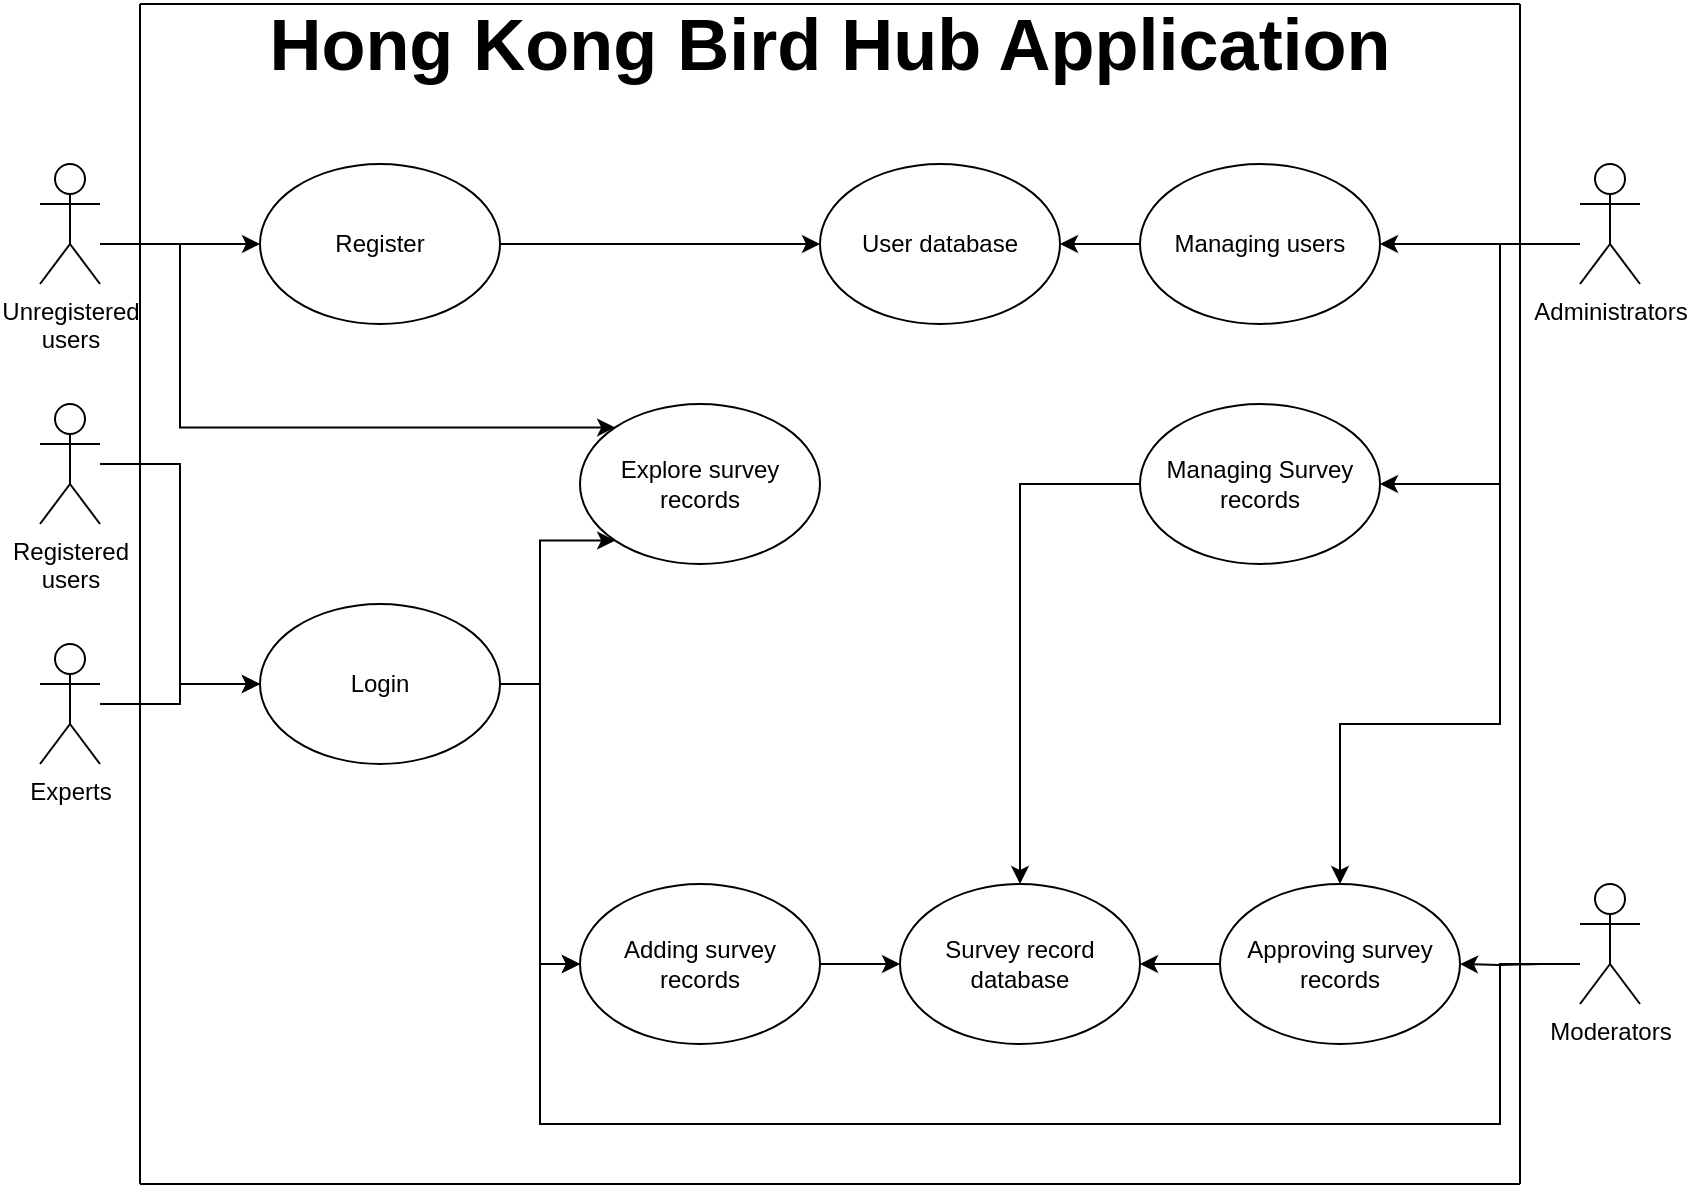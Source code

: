 <mxfile version="20.7.4" type="device"><diagram id="7mmZ396hfZqRSAcaD1li" name="第 1 页"><mxGraphModel dx="1728" dy="997" grid="1" gridSize="10" guides="1" tooltips="1" connect="1" arrows="1" fold="1" page="1" pageScale="1" pageWidth="827" pageHeight="1169" math="0" shadow="0"><root><mxCell id="0"/><mxCell id="1" parent="0"/><mxCell id="HdjVxwIseTKY5JbT1TVL-23" style="edgeStyle=orthogonalEdgeStyle;rounded=0;orthogonalLoop=1;jettySize=auto;html=1;exitX=1;exitY=0.5;exitDx=0;exitDy=0;entryX=0;entryY=0.5;entryDx=0;entryDy=0;" parent="1" source="HdjVxwIseTKY5JbT1TVL-2" target="HdjVxwIseTKY5JbT1TVL-5" edge="1"><mxGeometry relative="1" as="geometry"/></mxCell><mxCell id="nmcWdU7m3A6HRwe4trGc-4" style="edgeStyle=orthogonalEdgeStyle;rounded=0;orthogonalLoop=1;jettySize=auto;html=1;exitX=1;exitY=0.5;exitDx=0;exitDy=0;entryX=0;entryY=1;entryDx=0;entryDy=0;" parent="1" source="HdjVxwIseTKY5JbT1TVL-2" target="HdjVxwIseTKY5JbT1TVL-7" edge="1"><mxGeometry relative="1" as="geometry"><Array as="points"><mxPoint x="300" y="420"/><mxPoint x="300" y="348"/></Array></mxGeometry></mxCell><mxCell id="HdjVxwIseTKY5JbT1TVL-2" value="Login" style="ellipse;whiteSpace=wrap;html=1;" parent="1" vertex="1"><mxGeometry x="160" y="380" width="120" height="80" as="geometry"/></mxCell><mxCell id="HdjVxwIseTKY5JbT1TVL-30" style="edgeStyle=orthogonalEdgeStyle;rounded=0;orthogonalLoop=1;jettySize=auto;html=1;exitX=1;exitY=0.5;exitDx=0;exitDy=0;entryX=0;entryY=0.5;entryDx=0;entryDy=0;" parent="1" source="HdjVxwIseTKY5JbT1TVL-5" target="HdjVxwIseTKY5JbT1TVL-27" edge="1"><mxGeometry relative="1" as="geometry"/></mxCell><mxCell id="HdjVxwIseTKY5JbT1TVL-5" value="Adding survey records" style="ellipse;whiteSpace=wrap;html=1;" parent="1" vertex="1"><mxGeometry x="320" y="520" width="120" height="80" as="geometry"/></mxCell><mxCell id="HdjVxwIseTKY5JbT1TVL-29" style="edgeStyle=orthogonalEdgeStyle;rounded=0;orthogonalLoop=1;jettySize=auto;html=1;exitX=0;exitY=0.5;exitDx=0;exitDy=0;entryX=1;entryY=0.5;entryDx=0;entryDy=0;" parent="1" source="HdjVxwIseTKY5JbT1TVL-6" target="HdjVxwIseTKY5JbT1TVL-27" edge="1"><mxGeometry relative="1" as="geometry"/></mxCell><mxCell id="HdjVxwIseTKY5JbT1TVL-6" value="&lt;div&gt;Approving survey&lt;/div&gt;&lt;div&gt;records&lt;br&gt;&lt;/div&gt;" style="ellipse;whiteSpace=wrap;html=1;" parent="1" vertex="1"><mxGeometry x="640" y="520" width="120" height="80" as="geometry"/></mxCell><mxCell id="HdjVxwIseTKY5JbT1TVL-7" value="Explore survey records" style="ellipse;whiteSpace=wrap;html=1;" parent="1" vertex="1"><mxGeometry x="320" y="280" width="120" height="80" as="geometry"/></mxCell><mxCell id="HdjVxwIseTKY5JbT1TVL-20" style="edgeStyle=orthogonalEdgeStyle;rounded=0;orthogonalLoop=1;jettySize=auto;html=1;entryX=0;entryY=0.5;entryDx=0;entryDy=0;" parent="1" source="HdjVxwIseTKY5JbT1TVL-8" target="HdjVxwIseTKY5JbT1TVL-2" edge="1"><mxGeometry relative="1" as="geometry"><mxPoint x="160" y="320" as="targetPoint"/><Array as="points"><mxPoint x="120" y="310"/><mxPoint x="120" y="420"/></Array></mxGeometry></mxCell><mxCell id="HdjVxwIseTKY5JbT1TVL-8" value="&lt;div&gt;Registered &lt;br&gt;&lt;/div&gt;&lt;div&gt;users&lt;/div&gt;" style="shape=umlActor;verticalLabelPosition=bottom;verticalAlign=top;html=1;outlineConnect=0;" parent="1" vertex="1"><mxGeometry x="50" y="280" width="30" height="60" as="geometry"/></mxCell><mxCell id="HdjVxwIseTKY5JbT1TVL-14" style="edgeStyle=orthogonalEdgeStyle;rounded=0;orthogonalLoop=1;jettySize=auto;html=1;entryX=0;entryY=0.5;entryDx=0;entryDy=0;" parent="1" source="HdjVxwIseTKY5JbT1TVL-12" target="HdjVxwIseTKY5JbT1TVL-2" edge="1"><mxGeometry relative="1" as="geometry"><mxPoint x="100" y="406" as="sourcePoint"/></mxGeometry></mxCell><mxCell id="HdjVxwIseTKY5JbT1TVL-12" value="Experts" style="shape=umlActor;verticalLabelPosition=bottom;verticalAlign=top;html=1;outlineConnect=0;" parent="1" vertex="1"><mxGeometry x="50" y="400" width="30" height="60" as="geometry"/></mxCell><mxCell id="HdjVxwIseTKY5JbT1TVL-27" value="Survey record database" style="ellipse;whiteSpace=wrap;html=1;" parent="1" vertex="1"><mxGeometry x="480" y="520" width="120" height="80" as="geometry"/></mxCell><mxCell id="HdjVxwIseTKY5JbT1TVL-33" style="edgeStyle=orthogonalEdgeStyle;rounded=0;orthogonalLoop=1;jettySize=auto;html=1;entryX=1;entryY=0.5;entryDx=0;entryDy=0;" parent="1" target="HdjVxwIseTKY5JbT1TVL-6" edge="1"><mxGeometry relative="1" as="geometry"><mxPoint x="800" y="560" as="sourcePoint"/></mxGeometry></mxCell><mxCell id="HdjVxwIseTKY5JbT1TVL-35" style="edgeStyle=orthogonalEdgeStyle;rounded=0;orthogonalLoop=1;jettySize=auto;html=1;entryX=0;entryY=0.5;entryDx=0;entryDy=0;" parent="1" source="HdjVxwIseTKY5JbT1TVL-28" target="HdjVxwIseTKY5JbT1TVL-5" edge="1"><mxGeometry relative="1" as="geometry"><mxPoint x="801" y="560" as="sourcePoint"/><mxPoint x="300" y="560" as="targetPoint"/><Array as="points"><mxPoint x="780" y="560"/><mxPoint x="780" y="640"/><mxPoint x="300" y="640"/><mxPoint x="300" y="560"/></Array></mxGeometry></mxCell><mxCell id="HdjVxwIseTKY5JbT1TVL-28" value="Moderators" style="shape=umlActor;verticalLabelPosition=bottom;verticalAlign=top;html=1;outlineConnect=0;" parent="1" vertex="1"><mxGeometry x="820" y="520" width="30" height="60" as="geometry"/></mxCell><mxCell id="HdjVxwIseTKY5JbT1TVL-38" style="edgeStyle=orthogonalEdgeStyle;rounded=0;orthogonalLoop=1;jettySize=auto;html=1;entryX=1;entryY=0.5;entryDx=0;entryDy=0;" parent="1" target="HdjVxwIseTKY5JbT1TVL-37" edge="1"><mxGeometry relative="1" as="geometry"><mxPoint x="800" y="200" as="sourcePoint"/><Array as="points"><mxPoint x="801" y="200"/></Array></mxGeometry></mxCell><mxCell id="HdjVxwIseTKY5JbT1TVL-41" style="edgeStyle=orthogonalEdgeStyle;rounded=0;orthogonalLoop=1;jettySize=auto;html=1;entryX=0.5;entryY=0;entryDx=0;entryDy=0;" parent="1" source="HdjVxwIseTKY5JbT1TVL-36" target="HdjVxwIseTKY5JbT1TVL-6" edge="1"><mxGeometry relative="1" as="geometry"><mxPoint x="801" y="200" as="sourcePoint"/><Array as="points"><mxPoint x="780" y="200"/><mxPoint x="780" y="440"/><mxPoint x="700" y="440"/></Array></mxGeometry></mxCell><mxCell id="nmcWdU7m3A6HRwe4trGc-12" style="edgeStyle=orthogonalEdgeStyle;rounded=0;orthogonalLoop=1;jettySize=auto;html=1;entryX=1;entryY=0.5;entryDx=0;entryDy=0;" parent="1" target="nmcWdU7m3A6HRwe4trGc-10" edge="1"><mxGeometry relative="1" as="geometry"><mxPoint x="820" y="200" as="sourcePoint"/><Array as="points"><mxPoint x="820" y="200"/><mxPoint x="780" y="200"/><mxPoint x="780" y="320"/></Array></mxGeometry></mxCell><mxCell id="HdjVxwIseTKY5JbT1TVL-36" value="Administrators" style="shape=umlActor;verticalLabelPosition=bottom;verticalAlign=top;html=1;outlineConnect=0;" parent="1" vertex="1"><mxGeometry x="820" y="160" width="30" height="60" as="geometry"/></mxCell><mxCell id="HdjVxwIseTKY5JbT1TVL-45" style="edgeStyle=orthogonalEdgeStyle;rounded=0;orthogonalLoop=1;jettySize=auto;html=1;exitX=0;exitY=0.5;exitDx=0;exitDy=0;entryX=1;entryY=0.5;entryDx=0;entryDy=0;" parent="1" source="HdjVxwIseTKY5JbT1TVL-37" target="HdjVxwIseTKY5JbT1TVL-43" edge="1"><mxGeometry relative="1" as="geometry"/></mxCell><mxCell id="HdjVxwIseTKY5JbT1TVL-37" value="Managing users" style="ellipse;whiteSpace=wrap;html=1;" parent="1" vertex="1"><mxGeometry x="600" y="160" width="120" height="80" as="geometry"/></mxCell><mxCell id="HdjVxwIseTKY5JbT1TVL-43" value="User database" style="ellipse;whiteSpace=wrap;html=1;" parent="1" vertex="1"><mxGeometry x="440" y="160" width="120" height="80" as="geometry"/></mxCell><mxCell id="HdjVxwIseTKY5JbT1TVL-48" value="" style="endArrow=none;html=1;rounded=0;" parent="1" edge="1"><mxGeometry width="50" height="50" relative="1" as="geometry"><mxPoint x="790" y="80" as="sourcePoint"/><mxPoint x="790" y="670" as="targetPoint"/></mxGeometry></mxCell><mxCell id="HdjVxwIseTKY5JbT1TVL-49" value="" style="endArrow=none;html=1;rounded=0;" parent="1" edge="1"><mxGeometry width="50" height="50" relative="1" as="geometry"><mxPoint x="100" y="670" as="sourcePoint"/><mxPoint x="790" y="670" as="targetPoint"/></mxGeometry></mxCell><mxCell id="HdjVxwIseTKY5JbT1TVL-50" value="" style="endArrow=none;html=1;rounded=0;" parent="1" edge="1"><mxGeometry width="50" height="50" relative="1" as="geometry"><mxPoint x="100" y="80" as="sourcePoint"/><mxPoint x="100" y="670" as="targetPoint"/></mxGeometry></mxCell><mxCell id="HdjVxwIseTKY5JbT1TVL-51" value="" style="endArrow=none;html=1;rounded=0;" parent="1" edge="1"><mxGeometry width="50" height="50" relative="1" as="geometry"><mxPoint x="100" y="80" as="sourcePoint"/><mxPoint x="790" y="80" as="targetPoint"/></mxGeometry></mxCell><mxCell id="HdjVxwIseTKY5JbT1TVL-54" value="&lt;font style=&quot;font-size: 36px;&quot;&gt;&lt;b&gt;Hong Kong Bird Hub Application&lt;/b&gt;&lt;/font&gt;" style="text;html=1;strokeColor=none;fillColor=none;align=center;verticalAlign=middle;whiteSpace=wrap;rounded=0;" parent="1" vertex="1"><mxGeometry x="100" y="80" width="690" height="40" as="geometry"/></mxCell><mxCell id="nmcWdU7m3A6HRwe4trGc-5" style="edgeStyle=orthogonalEdgeStyle;rounded=0;orthogonalLoop=1;jettySize=auto;html=1;entryX=0;entryY=0.5;entryDx=0;entryDy=0;" parent="1" target="nmcWdU7m3A6HRwe4trGc-2" edge="1"><mxGeometry relative="1" as="geometry"><mxPoint x="80" y="200" as="sourcePoint"/><Array as="points"><mxPoint x="80" y="200"/></Array></mxGeometry></mxCell><mxCell id="nmcWdU7m3A6HRwe4trGc-8" style="edgeStyle=orthogonalEdgeStyle;rounded=0;orthogonalLoop=1;jettySize=auto;html=1;entryX=0;entryY=0;entryDx=0;entryDy=0;" parent="1" target="HdjVxwIseTKY5JbT1TVL-7" edge="1"><mxGeometry relative="1" as="geometry"><mxPoint x="80" y="200" as="sourcePoint"/><Array as="points"><mxPoint x="120" y="200"/><mxPoint x="120" y="292"/></Array></mxGeometry></mxCell><mxCell id="nmcWdU7m3A6HRwe4trGc-1" value="&lt;div&gt;Unregistered &lt;br&gt;&lt;/div&gt;&lt;div&gt;users&lt;/div&gt;" style="shape=umlActor;verticalLabelPosition=bottom;verticalAlign=top;html=1;outlineConnect=0;" parent="1" vertex="1"><mxGeometry x="50" y="160" width="30" height="60" as="geometry"/></mxCell><mxCell id="nmcWdU7m3A6HRwe4trGc-6" style="edgeStyle=orthogonalEdgeStyle;rounded=0;orthogonalLoop=1;jettySize=auto;html=1;exitX=1;exitY=0.5;exitDx=0;exitDy=0;entryX=0;entryY=0.5;entryDx=0;entryDy=0;" parent="1" source="nmcWdU7m3A6HRwe4trGc-2" target="HdjVxwIseTKY5JbT1TVL-43" edge="1"><mxGeometry relative="1" as="geometry"/></mxCell><mxCell id="nmcWdU7m3A6HRwe4trGc-2" value="Register" style="ellipse;whiteSpace=wrap;html=1;" parent="1" vertex="1"><mxGeometry x="160" y="160" width="120" height="80" as="geometry"/></mxCell><mxCell id="nmcWdU7m3A6HRwe4trGc-11" style="edgeStyle=orthogonalEdgeStyle;rounded=0;orthogonalLoop=1;jettySize=auto;html=1;exitX=0;exitY=0.5;exitDx=0;exitDy=0;entryX=0.5;entryY=0;entryDx=0;entryDy=0;" parent="1" source="nmcWdU7m3A6HRwe4trGc-10" target="HdjVxwIseTKY5JbT1TVL-27" edge="1"><mxGeometry relative="1" as="geometry"/></mxCell><mxCell id="nmcWdU7m3A6HRwe4trGc-10" value="Managing Survey records" style="ellipse;whiteSpace=wrap;html=1;" parent="1" vertex="1"><mxGeometry x="600" y="280" width="120" height="80" as="geometry"/></mxCell></root></mxGraphModel></diagram></mxfile>
